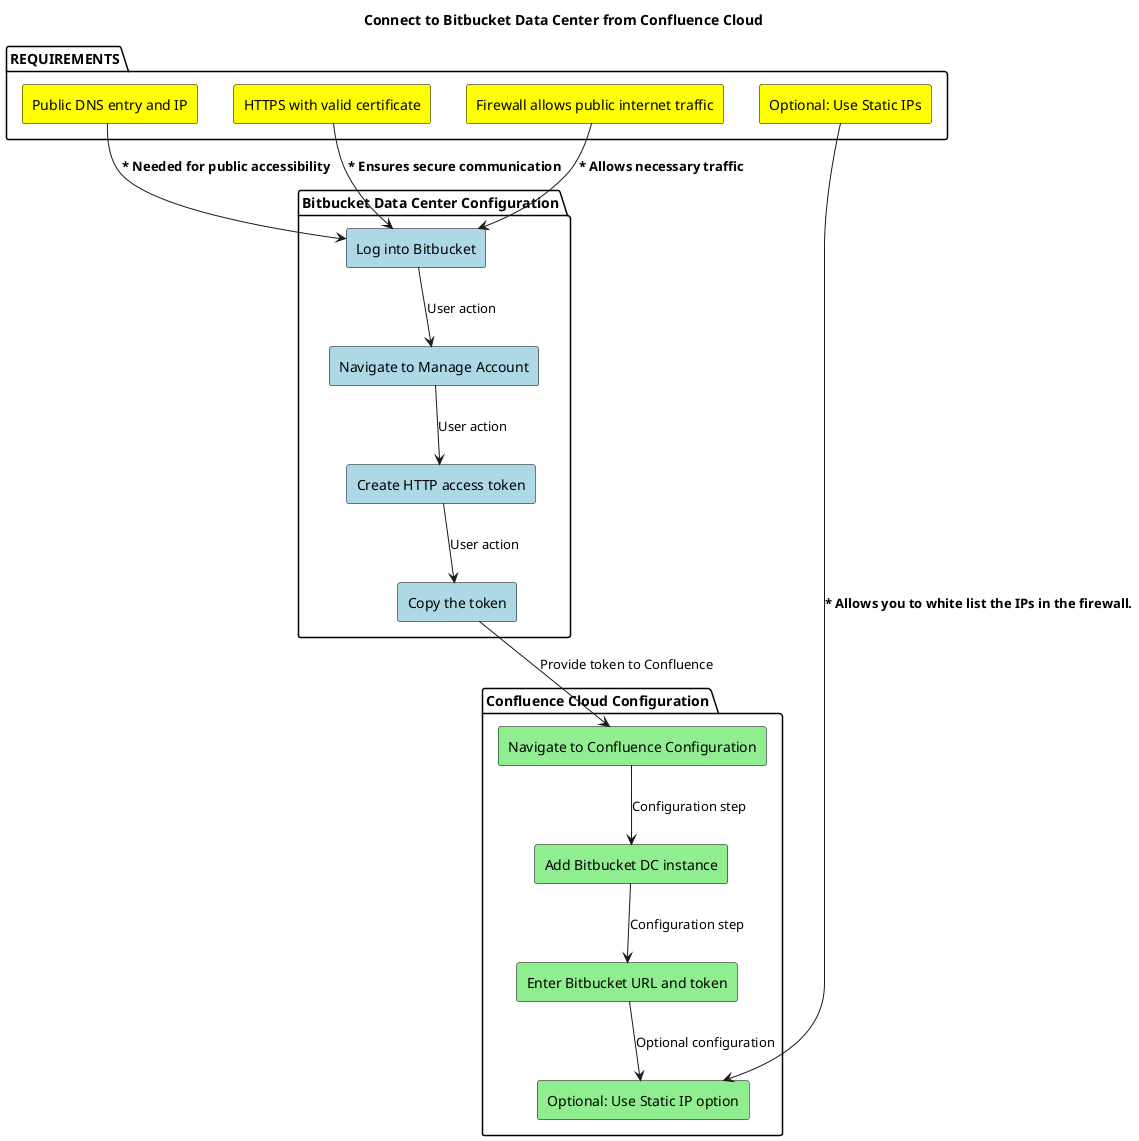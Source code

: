 @startuml
!define RECTANGLE rectangle

!function bold($text)
!$result = "<b>"+ $text +"</b>"
!log Calling bold function with $text. The result is $result
!return $result
!endfunction

title Connect to Bitbucket Data Center from Confluence Cloud

skinparam rectangle {
  BackgroundColor<<Requirement>> Yellow
  BorderColor<<Requirement>> Black
  BackgroundColor<<BDCConfig>> LightBlue
  BorderColor<<BDCConfig>> Black
  BackgroundColor<<CCConfig>> LightGreen
  BorderColor<<CCConfig>> Black
}

hide stereotypes

package "REQUIREMENTS" {
  RECTANGLE "Public DNS entry and IP" as Req1 <<Requirement>>
  RECTANGLE "HTTPS with valid certificate" as Req2 <<Requirement>>
  RECTANGLE "Firewall allows public internet traffic" as Req3 <<Requirement>>
  RECTANGLE "Optional: Use Static IPs" as Req4 <<Requirement>>
}

package "Bitbucket Data Center Configuration" {
  RECTANGLE "Log into Bitbucket" as BDC1 <<BDCConfig>>
  RECTANGLE "Navigate to Manage Account" as BDC2 <<BDCConfig>>
  RECTANGLE "Create HTTP access token" as BDC3 <<BDCConfig>>
  RECTANGLE "Copy the token" as BDC4 <<BDCConfig>>
}

package "Confluence Cloud Configuration" {
  RECTANGLE "Navigate to Confluence Configuration" as CC1 <<CCConfig>>
  RECTANGLE "Add Bitbucket DC instance" as CC2 <<CCConfig>>
  RECTANGLE "Enter Bitbucket URL and token" as CC3 <<CCConfig>>
  RECTANGLE "Optional: Use Static IP option" as CC4 <<CCConfig>>
}

Req1 --> BDC1 : bold("* Needed for public accessibility")
Req2 --> BDC1 : bold("* Ensures secure communication")
Req3 --> BDC1 : bold("* Allows necessary traffic")
Req4 --> CC4 : bold("* Allows you to white list the IPs in the firewall.")

BDC1 --> BDC2 : "User action"
BDC2 --> BDC3 : "User action"
BDC3 --> BDC4 : "User action"

BDC4 --> CC1 : "Provide token to Confluence"
CC1 --> CC2 : "Configuration step"
CC2 --> CC3 : "Configuration step"
CC3 --> CC4 : "Optional configuration"
@enduml
